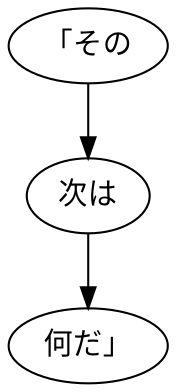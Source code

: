 digraph graph2917 {
	node0 [label="「その"];
	node1 [label="次は"];
	node2 [label="何だ」"];
	node0 -> node1;
	node1 -> node2;
}
